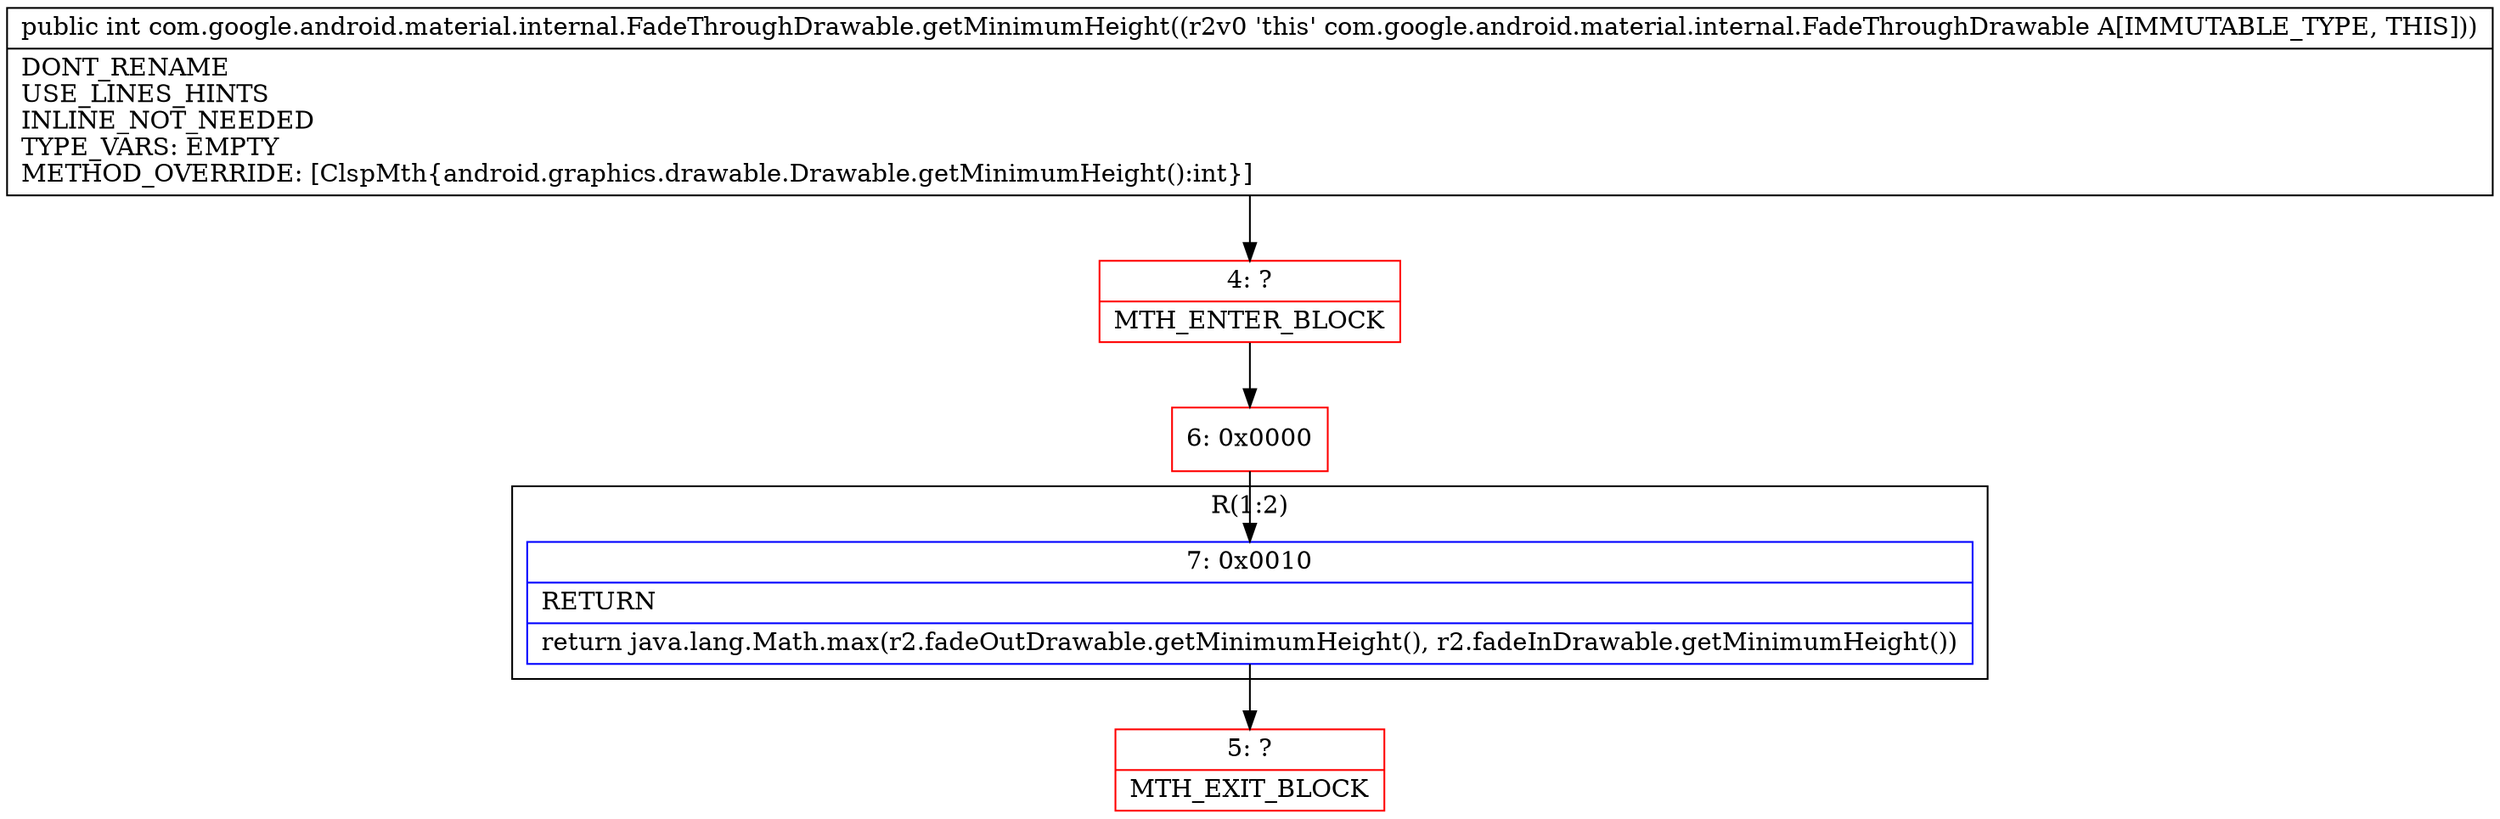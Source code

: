 digraph "CFG forcom.google.android.material.internal.FadeThroughDrawable.getMinimumHeight()I" {
subgraph cluster_Region_1473682681 {
label = "R(1:2)";
node [shape=record,color=blue];
Node_7 [shape=record,label="{7\:\ 0x0010|RETURN\l|return java.lang.Math.max(r2.fadeOutDrawable.getMinimumHeight(), r2.fadeInDrawable.getMinimumHeight())\l}"];
}
Node_4 [shape=record,color=red,label="{4\:\ ?|MTH_ENTER_BLOCK\l}"];
Node_6 [shape=record,color=red,label="{6\:\ 0x0000}"];
Node_5 [shape=record,color=red,label="{5\:\ ?|MTH_EXIT_BLOCK\l}"];
MethodNode[shape=record,label="{public int com.google.android.material.internal.FadeThroughDrawable.getMinimumHeight((r2v0 'this' com.google.android.material.internal.FadeThroughDrawable A[IMMUTABLE_TYPE, THIS]))  | DONT_RENAME\lUSE_LINES_HINTS\lINLINE_NOT_NEEDED\lTYPE_VARS: EMPTY\lMETHOD_OVERRIDE: [ClspMth\{android.graphics.drawable.Drawable.getMinimumHeight():int\}]\l}"];
MethodNode -> Node_4;Node_7 -> Node_5;
Node_4 -> Node_6;
Node_6 -> Node_7;
}

